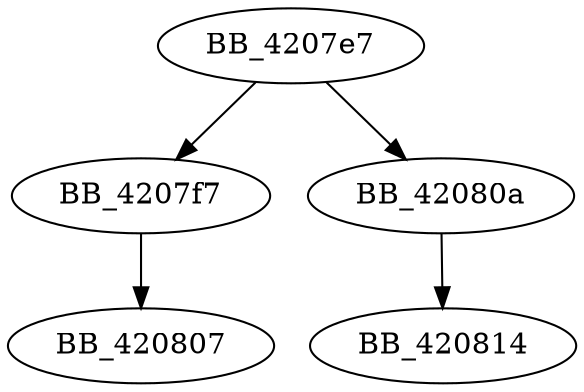 DiGraph __unlock_file2{
BB_4207e7->BB_4207f7
BB_4207e7->BB_42080a
BB_4207f7->BB_420807
BB_42080a->BB_420814
}
